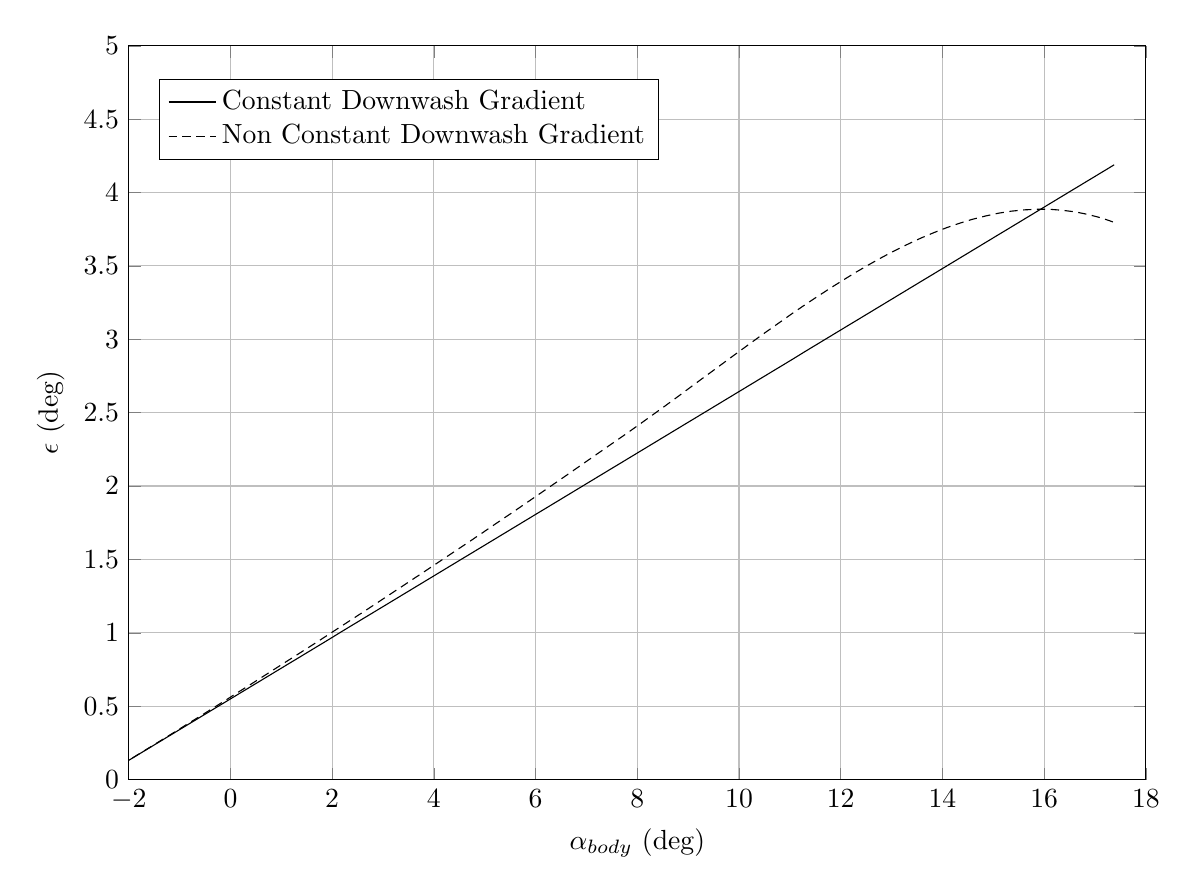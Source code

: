 %Epsilon vs Alpha Body NEW
\begin{tikzpicture}

\begin{axis}[
width=14.5cm,
height=10.9cm,
scaled ticks=false, tick label style={/pgf/number format/fixed},
xmin=-2,
xmax=18,
xlabel={$\alpha_{body}$ (deg)},
xmajorgrids,
ymin=0,
ymax=5,
ylabel={$\epsilon$ (deg)},
ymajorgrids,
legend style={at={(0.03,0.9)},anchor=west,draw=black,fill=white,legend cell align=left},
legend entries = {Constant Downwash Gradient\\Non Constant Downwash Gradient\\}
]

\addplot [
color=black,
solid
]
table[row sep=crcr]{
-2.624	0.0\\
-2.371	0.053\\
-2.118	0.106\\
-1.865	0.159\\
-1.611	0.212\\
-1.358	0.265\\
-1.105	0.318\\
-0.852	0.371\\
-0.599	0.424\\
-0.346	0.477\\
-0.092	0.53\\
0.161	0.583\\
0.414	0.636\\
0.667	0.689\\
0.92	0.742\\
1.173	0.795\\
1.427	0.848\\
1.68	0.901\\
1.933	0.954\\
2.186	1.008\\
2.439	1.061\\
2.692	1.114\\
2.946	1.167\\
3.199	1.22\\
3.452	1.273\\
3.705	1.326\\
3.958	1.379\\
4.211	1.432\\
4.464	1.485\\
4.718	1.538\\
4.971	1.591\\
5.224	1.644\\
5.477	1.697\\
5.73	1.75\\
5.983	1.803\\
6.237	1.856\\
6.49	1.909\\
6.743	1.962\\
6.996	2.015\\
7.249	2.068\\
7.502	2.121\\
7.756	2.174\\
8.009	2.227\\
8.262	2.28\\
8.515	2.333\\
8.768	2.386\\
9.021	2.439\\
9.275	2.492\\
9.528	2.545\\
9.781	2.598\\
10.034	2.651\\
10.287	2.704\\
10.54	2.757\\
10.794	2.81\\
11.047	2.863\\
11.3	2.917\\
11.553	2.97\\
11.806	3.023\\
12.059	3.076\\
12.313	3.129\\
12.566	3.182\\
12.819	3.235\\
13.072	3.288\\
13.325	3.341\\
13.578	3.394\\
13.832	3.447\\
14.085	3.5\\
14.338	3.553\\
14.591	3.606\\
14.844	3.659\\
15.097	3.712\\
15.351	3.765\\
15.604	3.818\\
15.857	3.871\\
16.11	3.924\\
16.363	3.977\\
16.616	4.03\\
16.87	4.083\\
17.123	4.136\\
17.376	4.189\\
};

\addplot [
color=black,
densely dashed
]
table[row sep=crcr]{
-2.624	0.0\\
-2.371	0.053\\
-2.118	0.107\\
-1.865	0.16\\
-1.611	0.214\\
-1.358	0.268\\
-1.105	0.322\\
-0.852	0.377\\
-0.599	0.431\\
-0.346	0.486\\
-0.092	0.541\\
0.161	0.597\\
0.414	0.652\\
0.667	0.708\\
0.92	0.764\\
1.173	0.82\\
1.427	0.876\\
1.68	0.932\\
1.933	0.989\\
2.186	1.046\\
2.439	1.103\\
2.692	1.16\\
2.946	1.218\\
3.199	1.276\\
3.452	1.334\\
3.705	1.392\\
3.958	1.45\\
4.211	1.509\\
4.464	1.567\\
4.718	1.626\\
4.971	1.685\\
5.224	1.745\\
5.477	1.804\\
5.73	1.864\\
5.983	1.924\\
6.237	1.985\\
6.49	2.045\\
6.743	2.106\\
6.996	2.167\\
7.249	2.228\\
7.502	2.289\\
7.756	2.35\\
8.009	2.412\\
8.262	2.475\\
8.515	2.538\\
8.768	2.602\\
9.021	2.667\\
9.275	2.732\\
9.528	2.796\\
9.781	2.861\\
10.034	2.925\\
10.287	2.989\\
10.54	3.052\\
10.794	3.114\\
11.047	3.176\\
11.3	3.236\\
11.553	3.294\\
11.806	3.351\\
12.059	3.406\\
12.313	3.46\\
12.566	3.511\\
12.819	3.56\\
13.072	3.606\\
13.325	3.649\\
13.578	3.69\\
13.832	3.727\\
14.085	3.761\\
14.338	3.791\\
14.591	3.818\\
14.844	3.84\\
15.097	3.859\\
15.351	3.873\\
15.604	3.882\\
15.857	3.886\\
16.11	3.886\\
16.363	3.879\\
16.616	3.868\\
16.87	3.85\\
17.123	3.827\\
17.376	3.797\\
};
\end{axis}
\end{tikzpicture}%